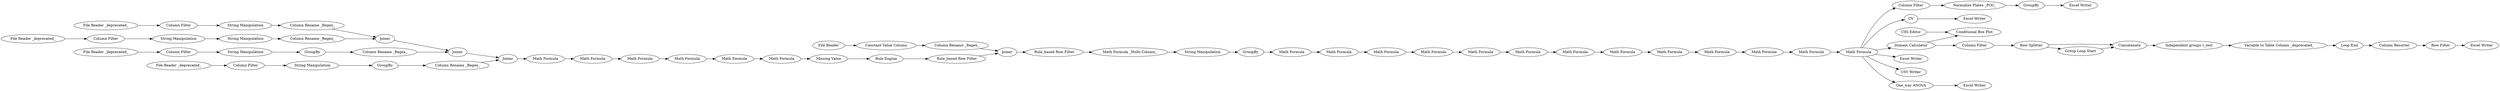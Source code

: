 digraph {
	"-2255289098637011199_436" [label="Rule_based Row Filter"]
	"-2255289098637011199_138" [label="Loop End"]
	"-2255289098637011199_133" [label="Excel Writer"]
	"336170423063706106_446" [label="Math Formula"]
	"-2255289098637011199_447" [label="Column Filter"]
	"-2255289098637011199_102" [label="Column Rename _Regex_"]
	"8050320299850249069_74" [label="Rule Engine"]
	"336170423063706106_444" [label="Math Formula"]
	"-2255289098637011199_12" [label="String Manipulation"]
	"-2255289098637011199_134" [label=CV]
	"-2255289098637011199_77" [label="File Reader _deprecated_"]
	"-2255289098637011199_142" [label="Row Splitter"]
	"4591681567975783846_444" [label="Math Formula"]
	"336170423063706106_440" [label="Math Formula"]
	"8050320299850249069_72" [label="Math Formula"]
	"-2255289098637011199_1" [label="File Reader _deprecated_"]
	"4591681567975783846_446" [label="Math Formula"]
	"336170423063706106_447" [label="Math Formula"]
	"-2255289098637011199_10" [label="String Manipulation"]
	"-2255289098637011199_149" [label="Variable to Table Column _deprecated_"]
	"-2255289098637011199_420" [label="Domain Calculator"]
	"-2255289098637011199_401" [label="Math Formula"]
	"-2255289098637011199_437" [label="Conditional Box Plot"]
	"-2255289098637011199_79" [label="Column Filter"]
	"336170423063706106_445" [label="Math Formula"]
	"4591681567975783846_441" [label="Math Formula"]
	"-2255289098637011199_7" [label="File Reader _deprecated_"]
	"-2255289098637011199_100" [label=Joiner]
	"-2255289098637011199_448" [label=GroupBy]
	"-2255289098637011199_2" [label=GroupBy]
	"8050320299850249069_64" [label="Math Formula"]
	"-2255289098637011199_107" [label="Column Rename _Regex_"]
	"-2255289098637011199_9" [label="File Reader _deprecated_"]
	"-2255289098637011199_443" [label="Excel Writer"]
	"8050320299850249069_75" [label="Missing Value"]
	"8050320299850249069_73" [label="Math Formula"]
	"8050320299850249069_69" [label="Rule_based Row Filter"]
	"-2255289098637011199_3" [label="Column Filter"]
	"-2255289098637011199_147" [label="Column Resorter"]
	"8050320299850249069_71" [label="Math Formula"]
	"-2255289098637011199_95" [label=Joiner]
	"-2255289098637011199_449" [label="Excel Writer"]
	"-2255289098637011199_146" [label="Column Filter"]
	"-2255289098637011199_144" [label="Excel Writer"]
	"-2255289098637011199_139" [label="Group Loop Start"]
	"-2255289098637011199_435" [label="CSV Writer"]
	"-2255289098637011199_141" [label="Row Filter"]
	"-2255289098637011199_148" [label="Independent groups t_test"]
	"8050320299850249069_63" [label="Math Formula"]
	"-2255289098637011199_105" [label="Column Rename _Regex_"]
	"-2255289098637011199_6" [label="Column Filter"]
	"8050320299850249069_70" [label="Math Formula"]
	"-2255289098637011199_126" [label="Constant Value Column"]
	"-2255289098637011199_103" [label="Column Rename _Regex_"]
	"-2255289098637011199_150" [label=Concatenate]
	"-2255289098637011199_416" [label="CSS Editor"]
	"4591681567975783846_445" [label="Math Formula"]
	"-2255289098637011199_424" [label="Math Formula _Multi Column_"]
	"-2255289098637011199_402" [label="String Manipulation"]
	"-2255289098637011199_8" [label="Column Filter"]
	"4591681567975783846_440" [label="Math Formula"]
	"-2255289098637011199_82" [label="String Manipulation"]
	"-2255289098637011199_106" [label="Column Rename _Regex_"]
	"-2255289098637011199_101" [label=Joiner]
	"-2255289098637011199_16" [label="File Reader"]
	"-2255289098637011199_132" [label="One_way ANOVA"]
	"-2255289098637011199_446" [label="Normalize Plates _POC_"]
	"336170423063706106_441" [label="Math Formula"]
	"-2255289098637011199_137" [label="Excel Writer"]
	"-2255289098637011199_400" [label=GroupBy]
	"-2255289098637011199_124" [label="String Manipulation"]
	"4591681567975783846_447" [label="Math Formula"]
	"-2255289098637011199_17" [label=Joiner]
	"-2255289098637011199_99" [label=GroupBy]
	"-2255289098637011199_13" [label="String Manipulation"]
	"-2255289098637011199_134" -> "-2255289098637011199_137"
	"8050320299850249069_63" -> "8050320299850249069_64"
	"-2255289098637011199_124" -> "-2255289098637011199_103"
	"-2255289098637011199_401" -> "-2255289098637011199_420"
	"4591681567975783846_447" -> "336170423063706106_440"
	"-2255289098637011199_149" -> "-2255289098637011199_138"
	"-2255289098637011199_17" -> "-2255289098637011199_436"
	"-2255289098637011199_9" -> "-2255289098637011199_8"
	"-2255289098637011199_402" -> "-2255289098637011199_400"
	"-2255289098637011199_446" -> "-2255289098637011199_448"
	"-2255289098637011199_142" -> "-2255289098637011199_139"
	"336170423063706106_447" -> "-2255289098637011199_401"
	"-2255289098637011199_424" -> "-2255289098637011199_402"
	"-2255289098637011199_132" -> "-2255289098637011199_133"
	"4591681567975783846_441" -> "4591681567975783846_444"
	"-2255289098637011199_401" -> "-2255289098637011199_435"
	"336170423063706106_440" -> "336170423063706106_446"
	"336170423063706106_441" -> "336170423063706106_444"
	"8050320299850249069_64" -> "8050320299850249069_70"
	"-2255289098637011199_142" -> "-2255289098637011199_150"
	"-2255289098637011199_77" -> "-2255289098637011199_79"
	"-2255289098637011199_101" -> "8050320299850249069_63"
	"-2255289098637011199_1" -> "-2255289098637011199_3"
	"4591681567975783846_440" -> "4591681567975783846_446"
	"4591681567975783846_444" -> "4591681567975783846_445"
	"336170423063706106_446" -> "336170423063706106_441"
	"-2255289098637011199_106" -> "-2255289098637011199_101"
	"-2255289098637011199_95" -> "-2255289098637011199_100"
	"-2255289098637011199_107" -> "-2255289098637011199_17"
	"-2255289098637011199_10" -> "-2255289098637011199_124"
	"8050320299850249069_75" -> "8050320299850249069_74"
	"-2255289098637011199_420" -> "-2255289098637011199_437"
	"4591681567975783846_446" -> "4591681567975783846_441"
	"-2255289098637011199_401" -> "-2255289098637011199_134"
	"8050320299850249069_73" -> "8050320299850249069_75"
	"-2255289098637011199_447" -> "-2255289098637011199_446"
	"-2255289098637011199_99" -> "-2255289098637011199_106"
	"-2255289098637011199_146" -> "-2255289098637011199_142"
	"-2255289098637011199_436" -> "-2255289098637011199_424"
	"-2255289098637011199_147" -> "-2255289098637011199_141"
	"-2255289098637011199_12" -> "-2255289098637011199_102"
	"-2255289098637011199_400" -> "4591681567975783846_440"
	"-2255289098637011199_420" -> "-2255289098637011199_146"
	"-2255289098637011199_141" -> "-2255289098637011199_144"
	"8050320299850249069_72" -> "8050320299850249069_73"
	"336170423063706106_445" -> "336170423063706106_447"
	"4591681567975783846_445" -> "4591681567975783846_447"
	"-2255289098637011199_79" -> "-2255289098637011199_82"
	"8050320299850249069_70" -> "8050320299850249069_71"
	"-2255289098637011199_139" -> "-2255289098637011199_150"
	"8050320299850249069_74" -> "8050320299850249069_69"
	"-2255289098637011199_126" -> "-2255289098637011199_107"
	"-2255289098637011199_6" -> "-2255289098637011199_12"
	"-2255289098637011199_138" -> "-2255289098637011199_147"
	"-2255289098637011199_150" -> "-2255289098637011199_148"
	"8050320299850249069_69" -> "-2255289098637011199_17"
	"-2255289098637011199_148" -> "-2255289098637011199_149"
	"336170423063706106_444" -> "336170423063706106_445"
	"-2255289098637011199_103" -> "-2255289098637011199_95"
	"-2255289098637011199_100" -> "-2255289098637011199_101"
	"-2255289098637011199_401" -> "-2255289098637011199_443"
	"8050320299850249069_71" -> "8050320299850249069_72"
	"-2255289098637011199_7" -> "-2255289098637011199_6"
	"-2255289098637011199_448" -> "-2255289098637011199_449"
	"-2255289098637011199_13" -> "-2255289098637011199_2"
	"-2255289098637011199_401" -> "-2255289098637011199_447"
	"-2255289098637011199_105" -> "-2255289098637011199_100"
	"-2255289098637011199_82" -> "-2255289098637011199_99"
	"-2255289098637011199_16" -> "-2255289098637011199_126"
	"-2255289098637011199_102" -> "-2255289098637011199_95"
	"-2255289098637011199_8" -> "-2255289098637011199_13"
	"-2255289098637011199_416" -> "-2255289098637011199_437"
	"-2255289098637011199_2" -> "-2255289098637011199_105"
	"-2255289098637011199_401" -> "-2255289098637011199_132"
	"-2255289098637011199_3" -> "-2255289098637011199_10"
	rankdir=LR
}
